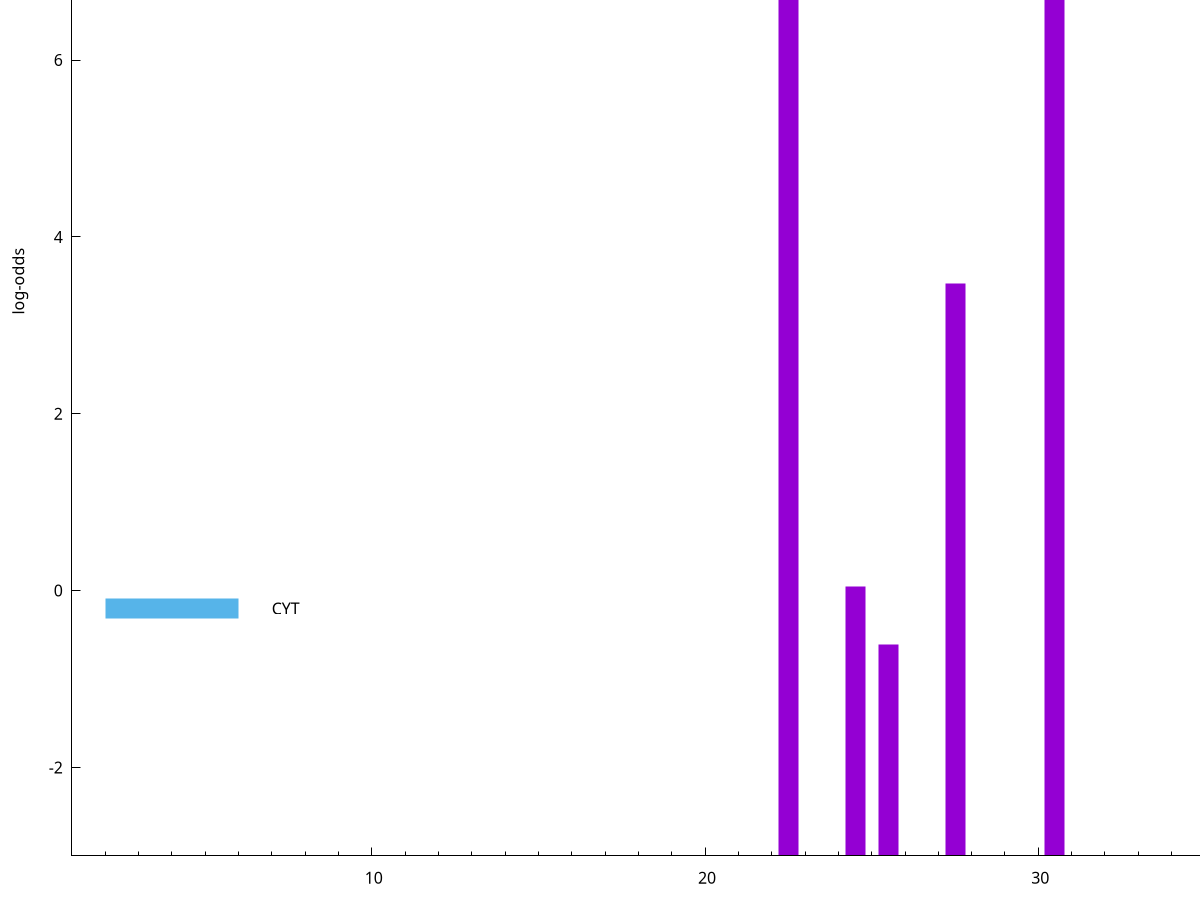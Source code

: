 set title "LipoP predictions for SRR3996261.gff"
set size 2., 1.4
set xrange [1:70] 
set mxtics 10
set yrange [-3:10]
set y2range [0:13]
set ylabel "log-odds"
set term postscript eps color solid "Helvetica" 30
set output "SRR3996261.gff5.eps"
set arrow from 2,8.37536 to 6,8.37536 nohead lt 1 lw 20
set label "SpI" at 7,8.37536
set arrow from 2,-0.200913 to 6,-0.200913 nohead lt 3 lw 20
set label "CYT" at 7,-0.200913
set arrow from 2,8.37536 to 6,8.37536 nohead lt 1 lw 20
set label "SpI" at 7,8.37536
# NOTE: The scores below are the log-odds scores with the threshold
# NOTE: subtracted (a hack to make gnuplot make the histogram all
# NOTE: look nice).
plot "-" axes x1y2 title "" with impulses lt 1 lw 20
22.500000 10.623130
30.500000 9.929960
27.500000 6.474420
24.500000 3.051362
25.500000 2.395447
e
exit
